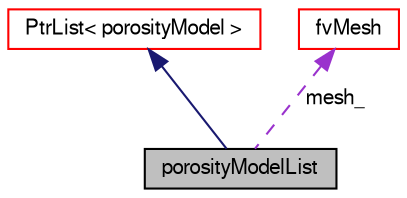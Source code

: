 digraph "porosityModelList"
{
  bgcolor="transparent";
  edge [fontname="FreeSans",fontsize="10",labelfontname="FreeSans",labelfontsize="10"];
  node [fontname="FreeSans",fontsize="10",shape=record];
  Node4 [label="porosityModelList",height=0.2,width=0.4,color="black", fillcolor="grey75", style="filled", fontcolor="black"];
  Node5 -> Node4 [dir="back",color="midnightblue",fontsize="10",style="solid",fontname="FreeSans"];
  Node5 [label="PtrList\< porosityModel \>",height=0.2,width=0.4,color="red",URL="$a25914.html"];
  Node7 -> Node4 [dir="back",color="darkorchid3",fontsize="10",style="dashed",label=" mesh_" ,fontname="FreeSans"];
  Node7 [label="fvMesh",height=0.2,width=0.4,color="red",URL="$a22766.html",tooltip="Mesh data needed to do the Finite Volume discretisation. "];
}
